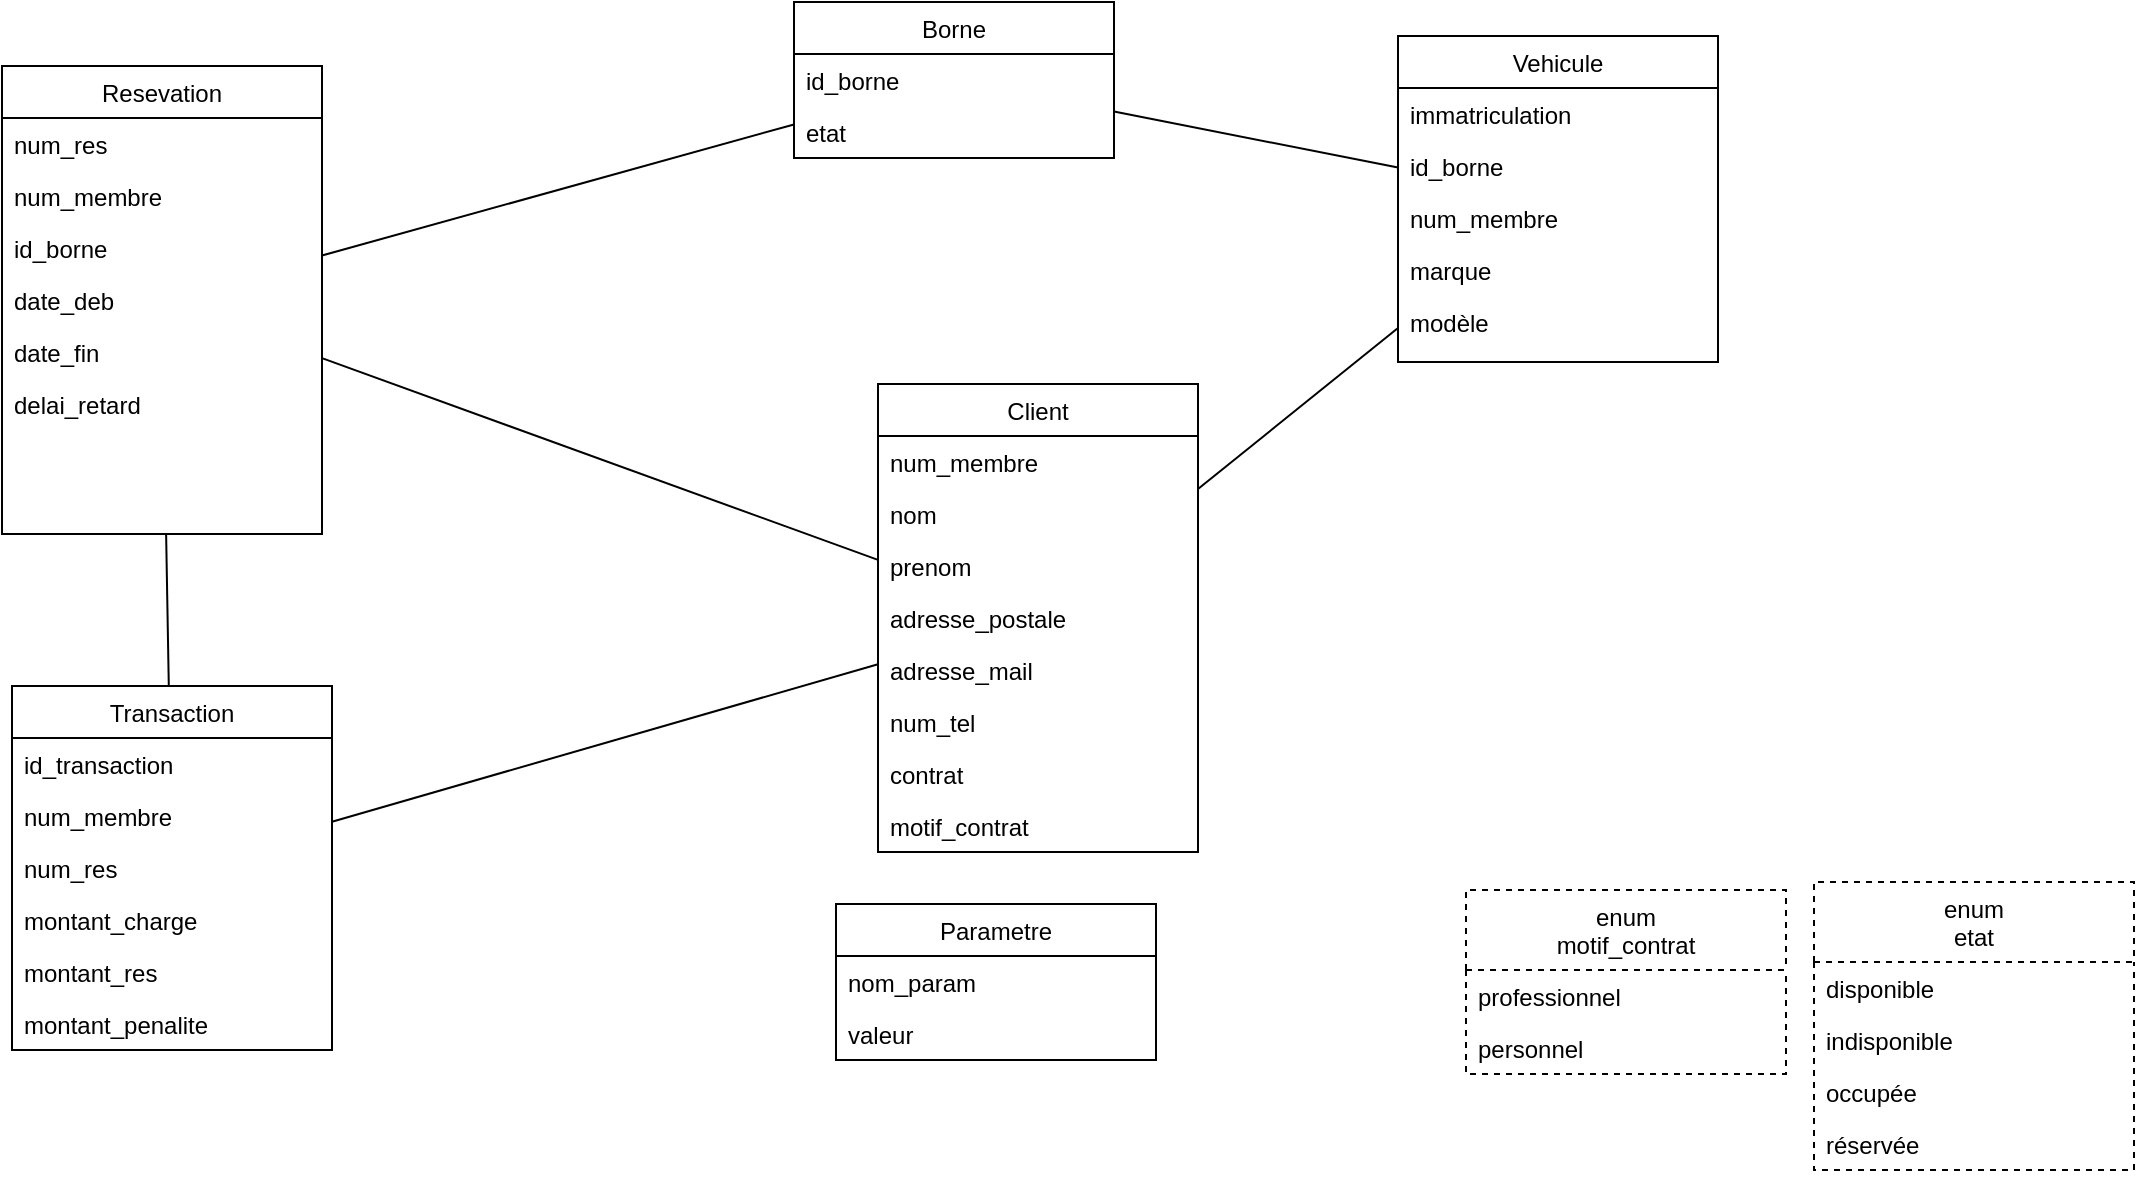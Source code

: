 <mxfile version="18.0.2"><diagram id="AYGOEHJrbY-bfUKiUxBA" name="Page-2"><mxGraphModel dx="1395" dy="612" grid="0" gridSize="10" guides="1" tooltips="1" connect="1" arrows="1" fold="1" page="1" pageScale="1" pageWidth="1169" pageHeight="827" math="0" shadow="0"><root><mxCell id="0"/><mxCell id="1" parent="0"/><mxCell id="lgTZXVnUIqw1lSr1QelT-1" style="rounded=0;orthogonalLoop=1;jettySize=auto;html=1;endArrow=none;endFill=0;" edge="1" parent="1" source="lgTZXVnUIqw1lSr1QelT-2" target="lgTZXVnUIqw1lSr1QelT-24"><mxGeometry relative="1" as="geometry"/></mxCell><mxCell id="lgTZXVnUIqw1lSr1QelT-2" value="Resevation" style="swimlane;fontStyle=0;align=center;verticalAlign=top;childLayout=stackLayout;horizontal=1;startSize=26;horizontalStack=0;resizeParent=1;resizeLast=0;collapsible=1;marginBottom=0;rounded=0;shadow=0;strokeWidth=1;" vertex="1" parent="1"><mxGeometry x="54.999" y="87.995" width="160" height="234" as="geometry"><mxRectangle x="230" y="140" width="160" height="26" as="alternateBounds"/></mxGeometry></mxCell><mxCell id="lgTZXVnUIqw1lSr1QelT-3" value="num_res" style="text;align=left;verticalAlign=top;spacingLeft=4;spacingRight=4;overflow=hidden;rotatable=0;points=[[0,0.5],[1,0.5]];portConstraint=eastwest;" vertex="1" parent="lgTZXVnUIqw1lSr1QelT-2"><mxGeometry y="26" width="160" height="26" as="geometry"/></mxCell><mxCell id="lgTZXVnUIqw1lSr1QelT-4" value="num_membre" style="text;align=left;verticalAlign=top;spacingLeft=4;spacingRight=4;overflow=hidden;rotatable=0;points=[[0,0.5],[1,0.5]];portConstraint=eastwest;" vertex="1" parent="lgTZXVnUIqw1lSr1QelT-2"><mxGeometry y="52" width="160" height="26" as="geometry"/></mxCell><mxCell id="lgTZXVnUIqw1lSr1QelT-5" value="id_borne" style="text;align=left;verticalAlign=top;spacingLeft=4;spacingRight=4;overflow=hidden;rotatable=0;points=[[0,0.5],[1,0.5]];portConstraint=eastwest;" vertex="1" parent="lgTZXVnUIqw1lSr1QelT-2"><mxGeometry y="78" width="160" height="26" as="geometry"/></mxCell><mxCell id="lgTZXVnUIqw1lSr1QelT-6" value="date_deb" style="text;align=left;verticalAlign=top;spacingLeft=4;spacingRight=4;overflow=hidden;rotatable=0;points=[[0,0.5],[1,0.5]];portConstraint=eastwest;rounded=0;shadow=0;html=0;" vertex="1" parent="lgTZXVnUIqw1lSr1QelT-2"><mxGeometry y="104" width="160" height="26" as="geometry"/></mxCell><mxCell id="lgTZXVnUIqw1lSr1QelT-7" value="date_fin" style="text;align=left;verticalAlign=top;spacingLeft=4;spacingRight=4;overflow=hidden;rotatable=0;points=[[0,0.5],[1,0.5]];portConstraint=eastwest;rounded=0;shadow=0;html=0;" vertex="1" parent="lgTZXVnUIqw1lSr1QelT-2"><mxGeometry y="130" width="160" height="26" as="geometry"/></mxCell><mxCell id="lgTZXVnUIqw1lSr1QelT-8" value="delai_retard" style="text;align=left;verticalAlign=top;spacingLeft=4;spacingRight=4;overflow=hidden;rotatable=0;points=[[0,0.5],[1,0.5]];portConstraint=eastwest;" vertex="1" parent="lgTZXVnUIqw1lSr1QelT-2"><mxGeometry y="156" width="160" height="26" as="geometry"/></mxCell><mxCell id="lgTZXVnUIqw1lSr1QelT-11" style="edgeStyle=none;rounded=0;orthogonalLoop=1;jettySize=auto;html=1;endArrow=none;endFill=0;" edge="1" parent="1" source="lgTZXVnUIqw1lSr1QelT-13" target="lgTZXVnUIqw1lSr1QelT-24"><mxGeometry relative="1" as="geometry"/></mxCell><mxCell id="lgTZXVnUIqw1lSr1QelT-12" style="edgeStyle=none;rounded=0;orthogonalLoop=1;jettySize=auto;html=1;endArrow=none;endFill=0;" edge="1" parent="1" source="lgTZXVnUIqw1lSr1QelT-13" target="lgTZXVnUIqw1lSr1QelT-2"><mxGeometry relative="1" as="geometry"/></mxCell><mxCell id="lgTZXVnUIqw1lSr1QelT-13" value="Transaction" style="swimlane;fontStyle=0;align=center;verticalAlign=top;childLayout=stackLayout;horizontal=1;startSize=26;horizontalStack=0;resizeParent=1;resizeLast=0;collapsible=1;marginBottom=0;rounded=0;shadow=0;strokeWidth=1;" vertex="1" parent="1"><mxGeometry x="59.999" y="397.995" width="160" height="182" as="geometry"><mxRectangle x="130" y="380" width="160" height="26" as="alternateBounds"/></mxGeometry></mxCell><mxCell id="lgTZXVnUIqw1lSr1QelT-14" value="id_transaction" style="text;align=left;verticalAlign=top;spacingLeft=4;spacingRight=4;overflow=hidden;rotatable=0;points=[[0,0.5],[1,0.5]];portConstraint=eastwest;" vertex="1" parent="lgTZXVnUIqw1lSr1QelT-13"><mxGeometry y="26" width="160" height="26" as="geometry"/></mxCell><mxCell id="lgTZXVnUIqw1lSr1QelT-15" value="num_membre" style="text;align=left;verticalAlign=top;spacingLeft=4;spacingRight=4;overflow=hidden;rotatable=0;points=[[0,0.5],[1,0.5]];portConstraint=eastwest;" vertex="1" parent="lgTZXVnUIqw1lSr1QelT-13"><mxGeometry y="52" width="160" height="26" as="geometry"/></mxCell><mxCell id="lgTZXVnUIqw1lSr1QelT-16" value="num_res" style="text;align=left;verticalAlign=top;spacingLeft=4;spacingRight=4;overflow=hidden;rotatable=0;points=[[0,0.5],[1,0.5]];portConstraint=eastwest;fontStyle=0" vertex="1" parent="lgTZXVnUIqw1lSr1QelT-13"><mxGeometry y="78" width="160" height="26" as="geometry"/></mxCell><mxCell id="lgTZXVnUIqw1lSr1QelT-17" value="montant_charge" style="text;align=left;verticalAlign=top;spacingLeft=4;spacingRight=4;overflow=hidden;rotatable=0;points=[[0,0.5],[1,0.5]];portConstraint=eastwest;" vertex="1" parent="lgTZXVnUIqw1lSr1QelT-13"><mxGeometry y="104" width="160" height="26" as="geometry"/></mxCell><mxCell id="lgTZXVnUIqw1lSr1QelT-18" value="montant_res" style="text;align=left;verticalAlign=top;spacingLeft=4;spacingRight=4;overflow=hidden;rotatable=0;points=[[0,0.5],[1,0.5]];portConstraint=eastwest;" vertex="1" parent="lgTZXVnUIqw1lSr1QelT-13"><mxGeometry y="130" width="160" height="26" as="geometry"/></mxCell><mxCell id="lgTZXVnUIqw1lSr1QelT-19" value="montant_penalite" style="text;align=left;verticalAlign=top;spacingLeft=4;spacingRight=4;overflow=hidden;rotatable=0;points=[[0,0.5],[1,0.5]];portConstraint=eastwest;" vertex="1" parent="lgTZXVnUIqw1lSr1QelT-13"><mxGeometry y="156" width="160" height="26" as="geometry"/></mxCell><mxCell id="lgTZXVnUIqw1lSr1QelT-20" style="edgeStyle=none;rounded=0;orthogonalLoop=1;jettySize=auto;html=1;endArrow=none;endFill=0;" edge="1" parent="1" source="lgTZXVnUIqw1lSr1QelT-21" target="lgTZXVnUIqw1lSr1QelT-2"><mxGeometry relative="1" as="geometry"/></mxCell><mxCell id="lgTZXVnUIqw1lSr1QelT-21" value="Borne" style="swimlane;fontStyle=0;align=center;verticalAlign=top;childLayout=stackLayout;horizontal=1;startSize=26;horizontalStack=0;resizeParent=1;resizeLast=0;collapsible=1;marginBottom=0;rounded=0;shadow=0;strokeWidth=1;" vertex="1" parent="1"><mxGeometry x="450.999" y="55.995" width="160" height="78" as="geometry"><mxRectangle x="340" y="380" width="170" height="26" as="alternateBounds"/></mxGeometry></mxCell><mxCell id="lgTZXVnUIqw1lSr1QelT-22" value="id_borne" style="text;align=left;verticalAlign=top;spacingLeft=4;spacingRight=4;overflow=hidden;rotatable=0;points=[[0,0.5],[1,0.5]];portConstraint=eastwest;" vertex="1" parent="lgTZXVnUIqw1lSr1QelT-21"><mxGeometry y="26" width="160" height="26" as="geometry"/></mxCell><mxCell id="lgTZXVnUIqw1lSr1QelT-23" value="etat" style="text;align=left;verticalAlign=top;spacingLeft=4;spacingRight=4;overflow=hidden;rotatable=0;points=[[0,0.5],[1,0.5]];portConstraint=eastwest;" vertex="1" parent="lgTZXVnUIqw1lSr1QelT-21"><mxGeometry y="52" width="160" height="26" as="geometry"/></mxCell><mxCell id="lgTZXVnUIqw1lSr1QelT-24" value="Client" style="swimlane;fontStyle=0;align=center;verticalAlign=top;childLayout=stackLayout;horizontal=1;startSize=26;horizontalStack=0;resizeParent=1;resizeLast=0;collapsible=1;marginBottom=0;rounded=0;shadow=0;strokeWidth=1;" vertex="1" parent="1"><mxGeometry x="492.999" y="246.995" width="160" height="234" as="geometry"><mxRectangle x="550" y="140" width="160" height="26" as="alternateBounds"/></mxGeometry></mxCell><mxCell id="lgTZXVnUIqw1lSr1QelT-25" value="num_membre" style="text;align=left;verticalAlign=top;spacingLeft=4;spacingRight=4;overflow=hidden;rotatable=0;points=[[0,0.5],[1,0.5]];portConstraint=eastwest;" vertex="1" parent="lgTZXVnUIqw1lSr1QelT-24"><mxGeometry y="26" width="160" height="26" as="geometry"/></mxCell><mxCell id="lgTZXVnUIqw1lSr1QelT-26" value="nom" style="text;align=left;verticalAlign=top;spacingLeft=4;spacingRight=4;overflow=hidden;rotatable=0;points=[[0,0.5],[1,0.5]];portConstraint=eastwest;rounded=0;shadow=0;html=0;" vertex="1" parent="lgTZXVnUIqw1lSr1QelT-24"><mxGeometry y="52" width="160" height="26" as="geometry"/></mxCell><mxCell id="lgTZXVnUIqw1lSr1QelT-27" value="prenom" style="text;align=left;verticalAlign=top;spacingLeft=4;spacingRight=4;overflow=hidden;rotatable=0;points=[[0,0.5],[1,0.5]];portConstraint=eastwest;rounded=0;shadow=0;html=0;" vertex="1" parent="lgTZXVnUIqw1lSr1QelT-24"><mxGeometry y="78" width="160" height="26" as="geometry"/></mxCell><mxCell id="lgTZXVnUIqw1lSr1QelT-28" value="adresse_postale" style="text;align=left;verticalAlign=top;spacingLeft=4;spacingRight=4;overflow=hidden;rotatable=0;points=[[0,0.5],[1,0.5]];portConstraint=eastwest;rounded=0;shadow=0;html=0;" vertex="1" parent="lgTZXVnUIqw1lSr1QelT-24"><mxGeometry y="104" width="160" height="26" as="geometry"/></mxCell><mxCell id="lgTZXVnUIqw1lSr1QelT-29" value="adresse_mail" style="text;align=left;verticalAlign=top;spacingLeft=4;spacingRight=4;overflow=hidden;rotatable=0;points=[[0,0.5],[1,0.5]];portConstraint=eastwest;rounded=0;shadow=0;html=0;" vertex="1" parent="lgTZXVnUIqw1lSr1QelT-24"><mxGeometry y="130" width="160" height="26" as="geometry"/></mxCell><mxCell id="lgTZXVnUIqw1lSr1QelT-30" value="num_tel" style="text;align=left;verticalAlign=top;spacingLeft=4;spacingRight=4;overflow=hidden;rotatable=0;points=[[0,0.5],[1,0.5]];portConstraint=eastwest;" vertex="1" parent="lgTZXVnUIqw1lSr1QelT-24"><mxGeometry y="156" width="160" height="26" as="geometry"/></mxCell><mxCell id="lgTZXVnUIqw1lSr1QelT-9" value="contrat" style="text;align=left;verticalAlign=top;spacingLeft=4;spacingRight=4;overflow=hidden;rotatable=0;points=[[0,0.5],[1,0.5]];portConstraint=eastwest;" vertex="1" parent="lgTZXVnUIqw1lSr1QelT-24"><mxGeometry y="182" width="160" height="26" as="geometry"/></mxCell><mxCell id="lgTZXVnUIqw1lSr1QelT-10" value="motif_contrat" style="text;align=left;verticalAlign=top;spacingLeft=4;spacingRight=4;overflow=hidden;rotatable=0;points=[[0,0.5],[1,0.5]];portConstraint=eastwest;" vertex="1" parent="lgTZXVnUIqw1lSr1QelT-24"><mxGeometry y="208" width="160" height="26" as="geometry"/></mxCell><mxCell id="lgTZXVnUIqw1lSr1QelT-31" style="rounded=0;orthogonalLoop=1;jettySize=auto;html=1;endArrow=none;endFill=0;" edge="1" parent="1" source="lgTZXVnUIqw1lSr1QelT-33" target="lgTZXVnUIqw1lSr1QelT-24"><mxGeometry relative="1" as="geometry"/></mxCell><mxCell id="lgTZXVnUIqw1lSr1QelT-32" style="edgeStyle=none;rounded=0;orthogonalLoop=1;jettySize=auto;html=1;endArrow=none;endFill=0;" edge="1" parent="1" source="lgTZXVnUIqw1lSr1QelT-33" target="lgTZXVnUIqw1lSr1QelT-21"><mxGeometry relative="1" as="geometry"/></mxCell><mxCell id="lgTZXVnUIqw1lSr1QelT-33" value="Vehicule" style="swimlane;fontStyle=0;align=center;verticalAlign=top;childLayout=stackLayout;horizontal=1;startSize=26;horizontalStack=0;resizeParent=1;resizeLast=0;collapsible=1;marginBottom=0;rounded=0;shadow=0;strokeWidth=1;" vertex="1" parent="1"><mxGeometry x="753" y="73" width="160" height="163" as="geometry"><mxRectangle x="550" y="140" width="160" height="26" as="alternateBounds"/></mxGeometry></mxCell><mxCell id="lgTZXVnUIqw1lSr1QelT-34" value="immatriculation" style="text;align=left;verticalAlign=top;spacingLeft=4;spacingRight=4;overflow=hidden;rotatable=0;points=[[0,0.5],[1,0.5]];portConstraint=eastwest;rounded=0;shadow=0;html=0;" vertex="1" parent="lgTZXVnUIqw1lSr1QelT-33"><mxGeometry y="26" width="160" height="26" as="geometry"/></mxCell><mxCell id="lgTZXVnUIqw1lSr1QelT-35" value="id_borne" style="text;align=left;verticalAlign=top;spacingLeft=4;spacingRight=4;overflow=hidden;rotatable=0;points=[[0,0.5],[1,0.5]];portConstraint=eastwest;" vertex="1" parent="lgTZXVnUIqw1lSr1QelT-33"><mxGeometry y="52" width="160" height="26" as="geometry"/></mxCell><mxCell id="lgTZXVnUIqw1lSr1QelT-36" value="num_membre" style="text;align=left;verticalAlign=top;spacingLeft=4;spacingRight=4;overflow=hidden;rotatable=0;points=[[0,0.5],[1,0.5]];portConstraint=eastwest;" vertex="1" parent="lgTZXVnUIqw1lSr1QelT-33"><mxGeometry y="78" width="160" height="26" as="geometry"/></mxCell><mxCell id="lgTZXVnUIqw1lSr1QelT-37" value="marque" style="text;align=left;verticalAlign=top;spacingLeft=4;spacingRight=4;overflow=hidden;rotatable=0;points=[[0,0.5],[1,0.5]];portConstraint=eastwest;rounded=0;shadow=0;html=0;" vertex="1" parent="lgTZXVnUIqw1lSr1QelT-33"><mxGeometry y="104" width="160" height="26" as="geometry"/></mxCell><mxCell id="lgTZXVnUIqw1lSr1QelT-38" value="modèle" style="text;align=left;verticalAlign=top;spacingLeft=4;spacingRight=4;overflow=hidden;rotatable=0;points=[[0,0.5],[1,0.5]];portConstraint=eastwest;rounded=0;shadow=0;html=0;" vertex="1" parent="lgTZXVnUIqw1lSr1QelT-33"><mxGeometry y="130" width="160" height="26" as="geometry"/></mxCell><mxCell id="lgTZXVnUIqw1lSr1QelT-39" value="enum&#10;etat" style="swimlane;fontStyle=0;align=center;verticalAlign=top;childLayout=stackLayout;horizontal=1;startSize=40;horizontalStack=0;resizeParent=1;resizeLast=0;collapsible=1;marginBottom=0;rounded=0;shadow=0;strokeWidth=1;dashed=1;" vertex="1" parent="1"><mxGeometry x="960.999" y="495.995" width="160" height="144" as="geometry"><mxRectangle x="340" y="380" width="170" height="26" as="alternateBounds"/></mxGeometry></mxCell><mxCell id="lgTZXVnUIqw1lSr1QelT-40" value="disponible" style="text;align=left;verticalAlign=top;spacingLeft=4;spacingRight=4;overflow=hidden;rotatable=0;points=[[0,0.5],[1,0.5]];portConstraint=eastwest;" vertex="1" parent="lgTZXVnUIqw1lSr1QelT-39"><mxGeometry y="40" width="160" height="26" as="geometry"/></mxCell><mxCell id="lgTZXVnUIqw1lSr1QelT-41" value="indisponible" style="text;align=left;verticalAlign=top;spacingLeft=4;spacingRight=4;overflow=hidden;rotatable=0;points=[[0,0.5],[1,0.5]];portConstraint=eastwest;" vertex="1" parent="lgTZXVnUIqw1lSr1QelT-39"><mxGeometry y="66" width="160" height="26" as="geometry"/></mxCell><mxCell id="lgTZXVnUIqw1lSr1QelT-42" value="occupée" style="text;align=left;verticalAlign=top;spacingLeft=4;spacingRight=4;overflow=hidden;rotatable=0;points=[[0,0.5],[1,0.5]];portConstraint=eastwest;" vertex="1" parent="lgTZXVnUIqw1lSr1QelT-39"><mxGeometry y="92" width="160" height="26" as="geometry"/></mxCell><mxCell id="lgTZXVnUIqw1lSr1QelT-43" value="réservée" style="text;align=left;verticalAlign=top;spacingLeft=4;spacingRight=4;overflow=hidden;rotatable=0;points=[[0,0.5],[1,0.5]];portConstraint=eastwest;" vertex="1" parent="lgTZXVnUIqw1lSr1QelT-39"><mxGeometry y="118" width="160" height="26" as="geometry"/></mxCell><mxCell id="lgTZXVnUIqw1lSr1QelT-44" value="Parametre" style="swimlane;fontStyle=0;align=center;verticalAlign=top;childLayout=stackLayout;horizontal=1;startSize=26;horizontalStack=0;resizeParent=1;resizeLast=0;collapsible=1;marginBottom=0;rounded=0;shadow=0;strokeWidth=1;" vertex="1" parent="1"><mxGeometry x="471.999" y="506.995" width="160" height="78" as="geometry"><mxRectangle x="340" y="380" width="170" height="26" as="alternateBounds"/></mxGeometry></mxCell><mxCell id="lgTZXVnUIqw1lSr1QelT-45" value="nom_param" style="text;align=left;verticalAlign=top;spacingLeft=4;spacingRight=4;overflow=hidden;rotatable=0;points=[[0,0.5],[1,0.5]];portConstraint=eastwest;" vertex="1" parent="lgTZXVnUIqw1lSr1QelT-44"><mxGeometry y="26" width="160" height="26" as="geometry"/></mxCell><mxCell id="lgTZXVnUIqw1lSr1QelT-46" value="valeur" style="text;align=left;verticalAlign=top;spacingLeft=4;spacingRight=4;overflow=hidden;rotatable=0;points=[[0,0.5],[1,0.5]];portConstraint=eastwest;" vertex="1" parent="lgTZXVnUIqw1lSr1QelT-44"><mxGeometry y="52" width="160" height="26" as="geometry"/></mxCell><mxCell id="lgTZXVnUIqw1lSr1QelT-47" value="enum&#10;motif_contrat" style="swimlane;fontStyle=0;align=center;verticalAlign=top;childLayout=stackLayout;horizontal=1;startSize=40;horizontalStack=0;resizeParent=1;resizeLast=0;collapsible=1;marginBottom=0;rounded=0;shadow=0;strokeWidth=1;dashed=1;" vertex="1" parent="1"><mxGeometry x="787" y="500" width="160" height="92" as="geometry"><mxRectangle x="340" y="380" width="170" height="26" as="alternateBounds"/></mxGeometry></mxCell><mxCell id="lgTZXVnUIqw1lSr1QelT-50" value="professionnel" style="text;align=left;verticalAlign=top;spacingLeft=4;spacingRight=4;overflow=hidden;rotatable=0;points=[[0,0.5],[1,0.5]];portConstraint=eastwest;" vertex="1" parent="lgTZXVnUIqw1lSr1QelT-47"><mxGeometry y="40" width="160" height="26" as="geometry"/></mxCell><mxCell id="lgTZXVnUIqw1lSr1QelT-51" value="personnel" style="text;align=left;verticalAlign=top;spacingLeft=4;spacingRight=4;overflow=hidden;rotatable=0;points=[[0,0.5],[1,0.5]];portConstraint=eastwest;" vertex="1" parent="lgTZXVnUIqw1lSr1QelT-47"><mxGeometry y="66" width="160" height="26" as="geometry"/></mxCell></root></mxGraphModel></diagram></mxfile>